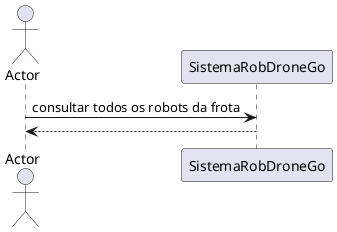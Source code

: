@startuml
actor Actor as actor
participant SistemaRobDroneGo as srdg
actor -> srdg: 	consultar todos os robots da frota
srdg --> actor
@enduml